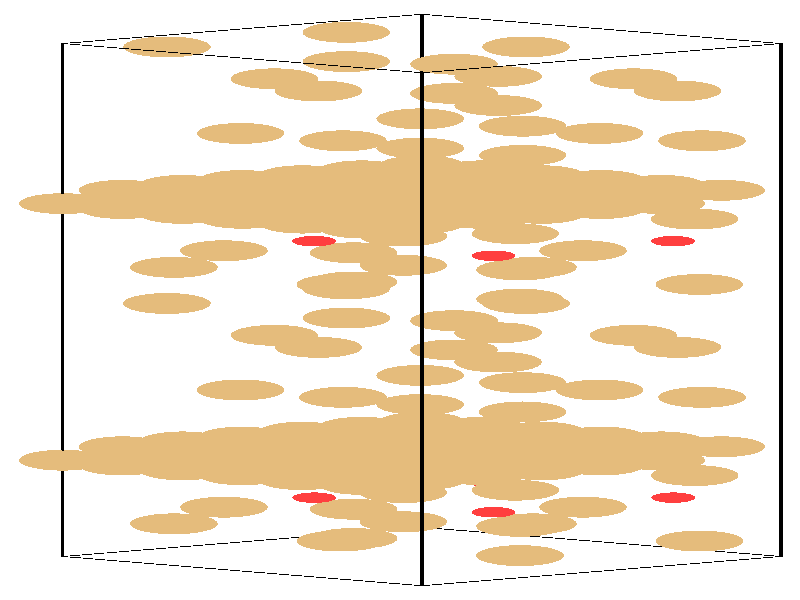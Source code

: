 #include "colors.inc"
#include "finish.inc"

global_settings {assumed_gamma 1 max_trace_level 6}
background {color White}
camera {orthographic
  right -24.13*x up 76.08*y
  direction 1.00*z
  location <0,0,50.00> look_at <0,0,0>}
light_source {<  2.00,   3.00,  40.00> color White
  area_light <0.70, 0, 0>, <0, 0.70, 0>, 3, 3
  adaptive 1 jitter}

#declare simple = finish {phong 0.7}
#declare pale = finish {ambient .5 diffuse .85 roughness .001 specular 0.200 }
#declare intermediate = finish {ambient 0.3 diffuse 0.6 specular 0.10 roughness 0.04 }
#declare vmd = finish {ambient .0 diffuse .65 phong 0.1 phong_size 40. specular 0.500 }
#declare jmol = finish {ambient .2 diffuse .6 specular 1 roughness .001 metallic}
#declare ase2 = finish {ambient 0.05 brilliance 3 diffuse 0.6 metallic specular 0.70 roughness 0.04 reflection 0.15}
#declare ase3 = finish {ambient .15 brilliance 2 diffuse .6 metallic specular 1. roughness .001 reflection .0}
#declare glass = finish {ambient .05 diffuse .3 specular 1. roughness .001}
#declare glass2 = finish {ambient .0 diffuse .3 specular 1. reflection .25 roughness .001}
#declare Rcell = 0.050;
#declare Rbond = 0.100;

#macro atom(LOC, R, COL, TRANS, FIN)
  sphere{LOC, R texture{pigment{color COL transmit TRANS} finish{FIN}}}
#end
#macro constrain(LOC, R, COL, TRANS FIN)
union{torus{R, Rcell rotate 45*z texture{pigment{color COL transmit TRANS} finish{FIN}}}
      torus{R, Rcell rotate -45*z texture{pigment{color COL transmit TRANS} finish{FIN}}}
      translate LOC}
#end

cylinder {<-10.17, -32.52, -33.83>, <  0.66, -36.23, -23.65>, Rcell pigment {Black}}
cylinder {<  0.66, -28.82, -44.00>, < 11.49, -32.52, -33.83>, Rcell pigment {Black}}
cylinder {<  0.66,  36.23, -20.33>, < 11.49,  32.52, -10.15>, Rcell pigment {Black}}
cylinder {<-10.17,  32.52, -10.15>, <  0.66,  28.82,   0.03>, Rcell pigment {Black}}
cylinder {<-10.17, -32.52, -33.83>, <  0.66, -28.82, -44.00>, Rcell pigment {Black}}
cylinder {<  0.66, -36.23, -23.65>, < 11.49, -32.52, -33.83>, Rcell pigment {Black}}
cylinder {<  0.66,  28.82,   0.03>, < 11.49,  32.52, -10.15>, Rcell pigment {Black}}
cylinder {<-10.17,  32.52, -10.15>, <  0.66,  36.23, -20.33>, Rcell pigment {Black}}
cylinder {<-10.17, -32.52, -33.83>, <-10.17,  32.52, -10.15>, Rcell pigment {Black}}
cylinder {<  0.66, -36.23, -23.65>, <  0.66,  28.82,   0.03>, Rcell pigment {Black}}
cylinder {< 11.49, -32.52, -33.83>, < 11.49,  32.52, -10.15>, Rcell pigment {Black}}
cylinder {<  0.66, -28.82, -44.00>, <  0.66,  36.23, -20.33>, Rcell pigment {Black}}
atom(<-10.17, -20.31, -29.38>, 1.32, rgb <0.78, 0.50, 0.20>, 0.0, ase3) // #0 
atom(< -8.37, -20.92, -27.68>, 1.32, rgb <0.78, 0.50, 0.20>, 0.0, ase3) // #1 
atom(< -6.56, -21.54, -25.99>, 1.32, rgb <0.78, 0.50, 0.20>, 0.0, ase3) // #2 
atom(< -8.37, -19.69, -31.08>, 1.32, rgb <0.78, 0.50, 0.20>, 0.0, ase3) // #3 
atom(< -6.56, -20.31, -29.38>, 1.32, rgb <0.78, 0.50, 0.20>, 0.0, ase3) // #4 
atom(< -4.76, -20.92, -27.68>, 1.32, rgb <0.78, 0.50, 0.20>, 0.0, ase3) // #5 
atom(< -6.56, -19.07, -32.77>, 1.32, rgb <0.78, 0.50, 0.20>, 0.0, ase3) // #6 
atom(< -4.76, -19.69, -31.08>, 1.32, rgb <0.78, 0.50, 0.20>, 0.0, ase3) // #7 
atom(< -2.95, -20.31, -29.38>, 1.32, rgb <0.78, 0.50, 0.20>, 0.0, ase3) // #8 
atom(< -8.37, -18.61, -28.76>, 1.32, rgb <0.78, 0.50, 0.20>, 0.0, ase3) // #9 
atom(< -6.56, -19.23, -27.07>, 1.32, rgb <0.78, 0.50, 0.20>, 0.0, ase3) // #10 
atom(< -4.76, -19.85, -25.37>, 1.32, rgb <0.78, 0.50, 0.20>, 0.0, ase3) // #11 
atom(< -6.56, -17.99, -30.46>, 1.32, rgb <0.78, 0.50, 0.20>, 0.0, ase3) // #12 
atom(< -4.76, -18.61, -28.76>, 1.32, rgb <0.78, 0.50, 0.20>, 0.0, ase3) // #13 
atom(< -2.95, -19.23, -27.07>, 1.32, rgb <0.78, 0.50, 0.20>, 0.0, ase3) // #14 
atom(< -4.76, -17.38, -32.15>, 1.32, rgb <0.78, 0.50, 0.20>, 0.0, ase3) // #15 
atom(< -2.95, -17.99, -30.46>, 1.32, rgb <0.78, 0.50, 0.20>, 0.0, ase3) // #16 
atom(< -1.14, -18.61, -28.76>, 1.32, rgb <0.78, 0.50, 0.20>, 0.0, ase3) // #17 
atom(<  3.62,   3.82, -24.74>, 1.32, rgb <0.78, 0.50, 0.20>, 0.0, ase3) // #18 
atom(<  7.04,  -4.48, -20.48>, 1.32, rgb <0.78, 0.50, 0.20>, 0.0, ase3) // #19 
atom(<  3.70, -10.48, -31.85>, 1.32, rgb <0.78, 0.50, 0.20>, 0.0, ase3) // #20 
atom(< -2.46,  -6.01, -22.90>, 1.32, rgb <0.78, 0.50, 0.20>, 0.0, ase3) // #21 
atom(<  0.10,   4.40, -15.16>, 1.32, rgb <0.78, 0.50, 0.20>, 0.0, ase3) // #22 
atom(<  3.48,  12.11, -24.53>, 1.32, rgb <0.78, 0.50, 0.20>, 0.0, ase3) // #23 
atom(<  6.02, -11.41, -31.62>, 1.32, rgb <0.78, 0.50, 0.20>, 0.0, ase3) // #24 
atom(<  3.80,  -0.44, -21.41>, 1.32, rgb <0.78, 0.50, 0.20>, 0.0, ase3) // #25 
atom(< -1.40,   2.29, -14.26>, 1.32, rgb <0.78, 0.50, 0.20>, 0.0, ase3) // #26 
atom(<  8.24,   7.46, -22.07>, 0.66, rgb <1.00, 0.05, 0.05>, 0.0, ase3) // #27 
atom(<  2.19, -21.39, -21.86>, 0.76, rgb <0.56, 0.56, 0.56>, 0.0, ase3) // #28 
atom(<-10.17,  12.22, -17.54>, 1.32, rgb <0.78, 0.50, 0.20>, 0.0, ase3) // #29 
atom(< -8.37,  11.60, -15.85>, 1.32, rgb <0.78, 0.50, 0.20>, 0.0, ase3) // #30 
atom(< -6.56,  10.98, -14.15>, 1.32, rgb <0.78, 0.50, 0.20>, 0.0, ase3) // #31 
atom(< -8.37,  12.83, -19.24>, 1.32, rgb <0.78, 0.50, 0.20>, 0.0, ase3) // #32 
atom(< -6.56,  12.22, -17.54>, 1.32, rgb <0.78, 0.50, 0.20>, 0.0, ase3) // #33 
atom(< -4.76,  11.60, -15.85>, 1.32, rgb <0.78, 0.50, 0.20>, 0.0, ase3) // #34 
atom(< -6.56,  13.45, -20.93>, 1.32, rgb <0.78, 0.50, 0.20>, 0.0, ase3) // #35 
atom(< -4.76,  12.83, -19.24>, 1.32, rgb <0.78, 0.50, 0.20>, 0.0, ase3) // #36 
atom(< -2.95,  12.22, -17.54>, 1.32, rgb <0.78, 0.50, 0.20>, 0.0, ase3) // #37 
atom(< -8.37,  13.91, -16.92>, 1.32, rgb <0.78, 0.50, 0.20>, 0.0, ase3) // #38 
atom(< -6.56,  13.29, -15.23>, 1.32, rgb <0.78, 0.50, 0.20>, 0.0, ase3) // #39 
atom(< -4.76,  12.68, -13.53>, 1.32, rgb <0.78, 0.50, 0.20>, 0.0, ase3) // #40 
atom(< -6.56,  14.53, -18.62>, 1.32, rgb <0.78, 0.50, 0.20>, 0.0, ase3) // #41 
atom(< -4.76,  13.91, -16.92>, 1.32, rgb <0.78, 0.50, 0.20>, 0.0, ase3) // #42 
atom(< -2.95,  13.29, -15.23>, 1.32, rgb <0.78, 0.50, 0.20>, 0.0, ase3) // #43 
atom(< -4.76,  15.15, -20.32>, 1.32, rgb <0.78, 0.50, 0.20>, 0.0, ase3) // #44 
atom(< -2.95,  14.53, -18.62>, 1.32, rgb <0.78, 0.50, 0.20>, 0.0, ase3) // #45 
atom(< -1.14,  13.91, -16.92>, 1.32, rgb <0.78, 0.50, 0.20>, 0.0, ase3) // #46 
atom(<  3.62, -28.70, -36.58>, 1.32, rgb <0.78, 0.50, 0.20>, 0.0, ase3) // #47 
atom(<  7.04,  28.05,  -8.64>, 1.32, rgb <0.78, 0.50, 0.20>, 0.0, ase3) // #48 
atom(<  3.70,  22.04, -20.01>, 1.32, rgb <0.78, 0.50, 0.20>, 0.0, ase3) // #49 
atom(< -2.46,  26.51, -11.07>, 1.32, rgb <0.78, 0.50, 0.20>, 0.0, ase3) // #50 
atom(<  0.10, -28.12, -27.00>, 1.32, rgb <0.78, 0.50, 0.20>, 0.0, ase3) // #51 
atom(<  3.48, -20.41, -36.37>, 1.32, rgb <0.78, 0.50, 0.20>, 0.0, ase3) // #52 
atom(<  6.02,  21.12, -19.78>, 1.32, rgb <0.78, 0.50, 0.20>, 0.0, ase3) // #53 
atom(<  3.80,  32.09,  -9.58>, 1.32, rgb <0.78, 0.50, 0.20>, 0.0, ase3) // #54 
atom(< -1.40, -30.24, -26.10>, 1.32, rgb <0.78, 0.50, 0.20>, 0.0, ase3) // #55 
atom(<  8.24, -25.06, -33.91>, 0.66, rgb <1.00, 0.05, 0.05>, 0.0, ase3) // #56 
atom(<  2.19,  11.13, -10.02>, 0.76, rgb <0.56, 0.56, 0.56>, 0.0, ase3) // #57 
atom(< -4.76, -18.45, -34.47>, 1.32, rgb <0.78, 0.50, 0.20>, 0.0, ase3) // #58 
atom(< -2.95, -19.07, -32.77>, 1.32, rgb <0.78, 0.50, 0.20>, 0.0, ase3) // #59 
atom(< -1.15, -19.69, -31.08>, 1.32, rgb <0.78, 0.50, 0.20>, 0.0, ase3) // #60 
atom(< -2.95, -17.84, -36.16>, 1.32, rgb <0.78, 0.50, 0.20>, 0.0, ase3) // #61 
atom(< -1.15, -18.45, -34.47>, 1.32, rgb <0.78, 0.50, 0.20>, 0.0, ase3) // #62 
atom(<  0.66, -19.07, -32.77>, 1.32, rgb <0.78, 0.50, 0.20>, 0.0, ase3) // #63 
atom(< -1.15, -17.22, -37.86>, 1.32, rgb <0.78, 0.50, 0.20>, 0.0, ase3) // #64 
atom(<  0.66, -17.84, -36.16>, 1.32, rgb <0.78, 0.50, 0.20>, 0.0, ase3) // #65 
atom(<  2.46, -18.45, -34.47>, 1.32, rgb <0.78, 0.50, 0.20>, 0.0, ase3) // #66 
atom(< -2.95, -16.76, -33.85>, 1.32, rgb <0.78, 0.50, 0.20>, 0.0, ase3) // #67 
atom(< -1.15, -17.38, -32.15>, 1.32, rgb <0.78, 0.50, 0.20>, 0.0, ase3) // #68 
atom(<  0.66, -17.99, -30.46>, 1.32, rgb <0.78, 0.50, 0.20>, 0.0, ase3) // #69 
atom(< -1.15, -16.14, -35.55>, 1.32, rgb <0.78, 0.50, 0.20>, 0.0, ase3) // #70 
atom(<  0.66, -16.76, -33.85>, 1.32, rgb <0.78, 0.50, 0.20>, 0.0, ase3) // #71 
atom(<  2.46, -17.38, -32.15>, 1.32, rgb <0.78, 0.50, 0.20>, 0.0, ase3) // #72 
atom(<  0.66, -15.52, -37.24>, 1.32, rgb <0.78, 0.50, 0.20>, 0.0, ase3) // #73 
atom(<  2.46, -16.14, -35.55>, 1.32, rgb <0.78, 0.50, 0.20>, 0.0, ase3) // #74 
atom(<  4.27, -16.76, -33.85>, 1.32, rgb <0.78, 0.50, 0.20>, 0.0, ase3) // #75 
atom(< -1.80,   1.97, -19.65>, 1.32, rgb <0.78, 0.50, 0.20>, 0.0, ase3) // #76 
atom(<  1.63,  -6.33, -15.39>, 1.32, rgb <0.78, 0.50, 0.20>, 0.0, ase3) // #77 
atom(< -1.72, -12.34, -26.76>, 1.32, rgb <0.78, 0.50, 0.20>, 0.0, ase3) // #78 
atom(<  2.96,  -4.16, -27.99>, 1.32, rgb <0.78, 0.50, 0.20>, 0.0, ase3) // #79 
atom(<  5.52,   6.25, -20.25>, 1.32, rgb <0.78, 0.50, 0.20>, 0.0, ase3) // #80 
atom(< -1.94,  10.26, -19.44>, 1.32, rgb <0.78, 0.50, 0.20>, 0.0, ase3) // #81 
atom(<  0.61, -13.26, -26.53>, 1.32, rgb <0.78, 0.50, 0.20>, 0.0, ase3) // #82 
atom(< -1.62,  -2.29, -16.33>, 1.32, rgb <0.78, 0.50, 0.20>, 0.0, ase3) // #83 
atom(<  4.01,   4.14, -19.35>, 1.32, rgb <0.78, 0.50, 0.20>, 0.0, ase3) // #84 
atom(<  2.82,   5.61, -16.98>, 0.66, rgb <1.00, 0.05, 0.05>, 0.0, ase3) // #85 
atom(<  7.61, -19.54, -26.94>, 0.76, rgb <0.56, 0.56, 0.56>, 0.0, ase3) // #86 
atom(< -4.76,  14.07, -22.63>, 1.32, rgb <0.78, 0.50, 0.20>, 0.0, ase3) // #87 
atom(< -2.95,  13.45, -20.93>, 1.32, rgb <0.78, 0.50, 0.20>, 0.0, ase3) // #88 
atom(< -1.15,  12.83, -19.24>, 1.32, rgb <0.78, 0.50, 0.20>, 0.0, ase3) // #89 
atom(< -2.95,  14.69, -24.33>, 1.32, rgb <0.78, 0.50, 0.20>, 0.0, ase3) // #90 
atom(< -1.15,  14.07, -22.63>, 1.32, rgb <0.78, 0.50, 0.20>, 0.0, ase3) // #91 
atom(<  0.66,  13.45, -20.93>, 1.32, rgb <0.78, 0.50, 0.20>, 0.0, ase3) // #92 
atom(< -1.15,  15.30, -26.02>, 1.32, rgb <0.78, 0.50, 0.20>, 0.0, ase3) // #93 
atom(<  0.66,  14.69, -24.33>, 1.32, rgb <0.78, 0.50, 0.20>, 0.0, ase3) // #94 
atom(<  2.46,  14.07, -22.63>, 1.32, rgb <0.78, 0.50, 0.20>, 0.0, ase3) // #95 
atom(< -2.95,  15.76, -22.01>, 1.32, rgb <0.78, 0.50, 0.20>, 0.0, ase3) // #96 
atom(< -1.15,  15.15, -20.32>, 1.32, rgb <0.78, 0.50, 0.20>, 0.0, ase3) // #97 
atom(<  0.66,  14.53, -18.62>, 1.32, rgb <0.78, 0.50, 0.20>, 0.0, ase3) // #98 
atom(< -1.15,  16.38, -23.71>, 1.32, rgb <0.78, 0.50, 0.20>, 0.0, ase3) // #99 
atom(<  0.66,  15.76, -22.01>, 1.32, rgb <0.78, 0.50, 0.20>, 0.0, ase3) // #100 
atom(<  2.46,  15.15, -20.32>, 1.32, rgb <0.78, 0.50, 0.20>, 0.0, ase3) // #101 
atom(<  0.66,  17.00, -25.41>, 1.32, rgb <0.78, 0.50, 0.20>, 0.0, ase3) // #102 
atom(<  2.46,  16.38, -23.71>, 1.32, rgb <0.78, 0.50, 0.20>, 0.0, ase3) // #103 
atom(<  4.27,  15.76, -22.01>, 1.32, rgb <0.78, 0.50, 0.20>, 0.0, ase3) // #104 
atom(< -1.80, -30.56, -31.49>, 1.32, rgb <0.78, 0.50, 0.20>, 0.0, ase3) // #105 
atom(<  1.63,  26.19,  -3.55>, 1.32, rgb <0.78, 0.50, 0.20>, 0.0, ase3) // #106 
atom(< -1.72,  20.19, -14.92>, 1.32, rgb <0.78, 0.50, 0.20>, 0.0, ase3) // #107 
atom(<  2.96,  28.36, -16.15>, 1.32, rgb <0.78, 0.50, 0.20>, 0.0, ase3) // #108 
atom(<  5.52, -26.27, -32.09>, 1.32, rgb <0.78, 0.50, 0.20>, 0.0, ase3) // #109 
atom(< -1.94, -22.26, -31.28>, 1.32, rgb <0.78, 0.50, 0.20>, 0.0, ase3) // #110 
atom(<  0.61,  19.26, -14.69>, 1.32, rgb <0.78, 0.50, 0.20>, 0.0, ase3) // #111 
atom(< -1.62,  30.23,  -4.49>, 1.32, rgb <0.78, 0.50, 0.20>, 0.0, ase3) // #112 
atom(<  4.01, -28.38, -31.19>, 1.32, rgb <0.78, 0.50, 0.20>, 0.0, ase3) // #113 
atom(<  2.82, -26.91, -28.82>, 0.66, rgb <1.00, 0.05, 0.05>, 0.0, ase3) // #114 
atom(<  7.61,  12.98, -15.11>, 0.76, rgb <0.56, 0.56, 0.56>, 0.0, ase3) // #115 
atom(< -4.76, -22.16, -24.29>, 1.32, rgb <0.78, 0.50, 0.20>, 0.0, ase3) // #116 
atom(< -2.95, -22.78, -22.59>, 1.32, rgb <0.78, 0.50, 0.20>, 0.0, ase3) // #117 
atom(< -1.14, -23.39, -20.90>, 1.32, rgb <0.78, 0.50, 0.20>, 0.0, ase3) // #118 
atom(< -2.95, -21.54, -25.99>, 1.32, rgb <0.78, 0.50, 0.20>, 0.0, ase3) // #119 
atom(< -1.15, -22.16, -24.29>, 1.32, rgb <0.78, 0.50, 0.20>, 0.0, ase3) // #120 
atom(<  0.66, -22.78, -22.59>, 1.32, rgb <0.78, 0.50, 0.20>, 0.0, ase3) // #121 
atom(< -1.15, -20.92, -27.68>, 1.32, rgb <0.78, 0.50, 0.20>, 0.0, ase3) // #122 
atom(<  0.66, -21.54, -25.99>, 1.32, rgb <0.78, 0.50, 0.20>, 0.0, ase3) // #123 
atom(<  2.46, -22.16, -24.29>, 1.32, rgb <0.78, 0.50, 0.20>, 0.0, ase3) // #124 
atom(< -2.95, -20.46, -23.67>, 1.32, rgb <0.78, 0.50, 0.20>, 0.0, ase3) // #125 
atom(< -1.15, -21.08, -21.98>, 1.32, rgb <0.78, 0.50, 0.20>, 0.0, ase3) // #126 
atom(<  0.66, -21.70, -20.28>, 1.32, rgb <0.78, 0.50, 0.20>, 0.0, ase3) // #127 
atom(< -1.15, -19.85, -25.37>, 1.32, rgb <0.78, 0.50, 0.20>, 0.0, ase3) // #128 
atom(<  0.66, -20.46, -23.67>, 1.32, rgb <0.78, 0.50, 0.20>, 0.0, ase3) // #129 
atom(<  2.46, -21.08, -21.98>, 1.32, rgb <0.78, 0.50, 0.20>, 0.0, ase3) // #130 
atom(<  0.66, -19.23, -27.07>, 1.32, rgb <0.78, 0.50, 0.20>, 0.0, ase3) // #131 
atom(<  2.46, -19.85, -25.37>, 1.32, rgb <0.78, 0.50, 0.20>, 0.0, ase3) // #132 
atom(<  4.27, -20.46, -23.67>, 1.32, rgb <0.78, 0.50, 0.20>, 0.0, ase3) // #133 
atom(<  9.03,   1.97, -19.65>, 1.32, rgb <0.78, 0.50, 0.20>, 0.0, ase3) // #134 
atom(<  1.63,  -2.62, -25.57>, 1.32, rgb <0.78, 0.50, 0.20>, 0.0, ase3) // #135 
atom(<  9.11, -12.34, -26.76>, 1.32, rgb <0.78, 0.50, 0.20>, 0.0, ase3) // #136 
atom(<  2.96,  -7.87, -17.81>, 1.32, rgb <0.78, 0.50, 0.20>, 0.0, ase3) // #137 
atom(< -5.31,   6.25, -20.25>, 1.32, rgb <0.78, 0.50, 0.20>, 0.0, ase3) // #138 
atom(<  8.89,  10.26, -19.44>, 1.32, rgb <0.78, 0.50, 0.20>, 0.0, ase3) // #139 
atom(<  0.61,  -9.56, -36.70>, 1.32, rgb <0.78, 0.50, 0.20>, 0.0, ase3) // #140 
atom(< -1.62,   1.42, -26.50>, 1.32, rgb <0.78, 0.50, 0.20>, 0.0, ase3) // #141 
atom(< -6.82,   4.14, -19.35>, 1.32, rgb <0.78, 0.50, 0.20>, 0.0, ase3) // #142 
atom(<  2.82,   9.31, -27.16>, 0.66, rgb <1.00, 0.05, 0.05>, 0.0, ase3) // #143 
atom(< -3.22, -19.54, -26.94>, 0.76, rgb <0.56, 0.56, 0.56>, 0.0, ase3) // #144 
atom(< -4.76,  10.36, -12.45>, 1.32, rgb <0.78, 0.50, 0.20>, 0.0, ase3) // #145 
atom(< -2.95,   9.75, -10.76>, 1.32, rgb <0.78, 0.50, 0.20>, 0.0, ase3) // #146 
atom(< -1.14,   9.13,  -9.06>, 1.32, rgb <0.78, 0.50, 0.20>, 0.0, ase3) // #147 
atom(< -2.95,  10.98, -14.15>, 1.32, rgb <0.78, 0.50, 0.20>, 0.0, ase3) // #148 
atom(< -1.15,  10.36, -12.45>, 1.32, rgb <0.78, 0.50, 0.20>, 0.0, ase3) // #149 
atom(<  0.66,   9.75, -10.76>, 1.32, rgb <0.78, 0.50, 0.20>, 0.0, ase3) // #150 
atom(< -1.15,  11.60, -15.85>, 1.32, rgb <0.78, 0.50, 0.20>, 0.0, ase3) // #151 
atom(<  0.66,  10.98, -14.15>, 1.32, rgb <0.78, 0.50, 0.20>, 0.0, ase3) // #152 
atom(<  2.46,  10.36, -12.45>, 1.32, rgb <0.78, 0.50, 0.20>, 0.0, ase3) // #153 
atom(< -2.95,  12.06, -11.84>, 1.32, rgb <0.78, 0.50, 0.20>, 0.0, ase3) // #154 
atom(< -1.15,  11.44, -10.14>, 1.32, rgb <0.78, 0.50, 0.20>, 0.0, ase3) // #155 
atom(<  0.66,  10.83,  -8.44>, 1.32, rgb <0.78, 0.50, 0.20>, 0.0, ase3) // #156 
atom(< -1.15,  12.68, -13.53>, 1.32, rgb <0.78, 0.50, 0.20>, 0.0, ase3) // #157 
atom(<  0.66,  12.06, -11.84>, 1.32, rgb <0.78, 0.50, 0.20>, 0.0, ase3) // #158 
atom(<  2.46,  11.44, -10.14>, 1.32, rgb <0.78, 0.50, 0.20>, 0.0, ase3) // #159 
atom(<  0.66,  13.29, -15.23>, 1.32, rgb <0.78, 0.50, 0.20>, 0.0, ase3) // #160 
atom(<  2.46,  12.68, -13.53>, 1.32, rgb <0.78, 0.50, 0.20>, 0.0, ase3) // #161 
atom(<  4.27,  12.06, -11.84>, 1.32, rgb <0.78, 0.50, 0.20>, 0.0, ase3) // #162 
atom(<  9.03, -30.56, -31.49>, 1.32, rgb <0.78, 0.50, 0.20>, 0.0, ase3) // #163 
atom(<  1.63,  29.90, -13.73>, 1.32, rgb <0.78, 0.50, 0.20>, 0.0, ase3) // #164 
atom(<  9.11,  20.19, -14.92>, 1.32, rgb <0.78, 0.50, 0.20>, 0.0, ase3) // #165 
atom(<  2.96,  24.66,  -5.98>, 1.32, rgb <0.78, 0.50, 0.20>, 0.0, ase3) // #166 
atom(< -5.31, -26.27, -32.09>, 1.32, rgb <0.78, 0.50, 0.20>, 0.0, ase3) // #167 
atom(<  8.89, -22.26, -31.28>, 1.32, rgb <0.78, 0.50, 0.20>, 0.0, ase3) // #168 
atom(<  0.61,  22.97, -24.87>, 1.32, rgb <0.78, 0.50, 0.20>, 0.0, ase3) // #169 
atom(< -1.62,  33.94, -14.67>, 1.32, rgb <0.78, 0.50, 0.20>, 0.0, ase3) // #170 
atom(< -6.82, -28.38, -31.19>, 1.32, rgb <0.78, 0.50, 0.20>, 0.0, ase3) // #171 
atom(<  2.82, -23.21, -39.00>, 0.66, rgb <1.00, 0.05, 0.05>, 0.0, ase3) // #172 
atom(< -3.22,  12.98, -15.11>, 0.76, rgb <0.56, 0.56, 0.56>, 0.0, ase3) // #173 
atom(<  0.66, -20.31, -29.38>, 1.32, rgb <0.78, 0.50, 0.20>, 0.0, ase3) // #174 
atom(<  2.46, -20.92, -27.68>, 1.32, rgb <0.78, 0.50, 0.20>, 0.0, ase3) // #175 
atom(<  4.27, -21.54, -25.99>, 1.32, rgb <0.78, 0.50, 0.20>, 0.0, ase3) // #176 
atom(<  2.46, -19.69, -31.08>, 1.32, rgb <0.78, 0.50, 0.20>, 0.0, ase3) // #177 
atom(<  4.27, -20.31, -29.38>, 1.32, rgb <0.78, 0.50, 0.20>, 0.0, ase3) // #178 
atom(<  6.07, -20.92, -27.68>, 1.32, rgb <0.78, 0.50, 0.20>, 0.0, ase3) // #179 
atom(<  4.27, -19.07, -32.77>, 1.32, rgb <0.78, 0.50, 0.20>, 0.0, ase3) // #180 
atom(<  6.07, -19.69, -31.08>, 1.32, rgb <0.78, 0.50, 0.20>, 0.0, ase3) // #181 
atom(<  7.88, -20.31, -29.38>, 1.32, rgb <0.78, 0.50, 0.20>, 0.0, ase3) // #182 
atom(<  2.46, -18.61, -28.76>, 1.32, rgb <0.78, 0.50, 0.20>, 0.0, ase3) // #183 
atom(<  4.27, -19.23, -27.07>, 1.32, rgb <0.78, 0.50, 0.20>, 0.0, ase3) // #184 
atom(<  6.07, -19.85, -25.37>, 1.32, rgb <0.78, 0.50, 0.20>, 0.0, ase3) // #185 
atom(<  4.27, -17.99, -30.46>, 1.32, rgb <0.78, 0.50, 0.20>, 0.0, ase3) // #186 
atom(<  6.07, -18.61, -28.76>, 1.32, rgb <0.78, 0.50, 0.20>, 0.0, ase3) // #187 
atom(<  7.88, -19.23, -27.07>, 1.32, rgb <0.78, 0.50, 0.20>, 0.0, ase3) // #188 
atom(<  6.07, -17.38, -32.15>, 1.32, rgb <0.78, 0.50, 0.20>, 0.0, ase3) // #189 
atom(<  7.88, -17.99, -30.46>, 1.32, rgb <0.78, 0.50, 0.20>, 0.0, ase3) // #190 
atom(<  9.69, -18.61, -28.76>, 1.32, rgb <0.78, 0.50, 0.20>, 0.0, ase3) // #191 
atom(<  3.62,   0.11, -14.57>, 1.32, rgb <0.78, 0.50, 0.20>, 0.0, ase3) // #192 
atom(< -3.79,  -4.48, -20.48>, 1.32, rgb <0.78, 0.50, 0.20>, 0.0, ase3) // #193 
atom(<  3.70, -14.19, -21.67>, 1.32, rgb <0.78, 0.50, 0.20>, 0.0, ase3) // #194 
atom(<  8.37,  -6.01, -22.90>, 1.32, rgb <0.78, 0.50, 0.20>, 0.0, ase3) // #195 
atom(<  0.10,   8.11, -25.34>, 1.32, rgb <0.78, 0.50, 0.20>, 0.0, ase3) // #196 
atom(<  3.48,   8.41, -14.35>, 1.32, rgb <0.78, 0.50, 0.20>, 0.0, ase3) // #197 
atom(< -4.81, -11.41, -31.62>, 1.32, rgb <0.78, 0.50, 0.20>, 0.0, ase3) // #198 
atom(< -7.03,  -0.44, -21.41>, 1.32, rgb <0.78, 0.50, 0.20>, 0.0, ase3) // #199 
atom(< -1.40,   5.99, -24.44>, 1.32, rgb <0.78, 0.50, 0.20>, 0.0, ase3) // #200 
atom(< -2.59,   7.46, -22.07>, 0.66, rgb <1.00, 0.05, 0.05>, 0.0, ase3) // #201 
atom(<  2.19, -17.69, -32.03>, 0.76, rgb <0.56, 0.56, 0.56>, 0.0, ase3) // #202 
atom(<  0.66,  12.22, -17.54>, 1.32, rgb <0.78, 0.50, 0.20>, 0.0, ase3) // #203 
atom(<  2.46,  11.60, -15.85>, 1.32, rgb <0.78, 0.50, 0.20>, 0.0, ase3) // #204 
atom(<  4.27,  10.98, -14.15>, 1.32, rgb <0.78, 0.50, 0.20>, 0.0, ase3) // #205 
atom(<  2.46,  12.83, -19.24>, 1.32, rgb <0.78, 0.50, 0.20>, 0.0, ase3) // #206 
atom(<  4.27,  12.22, -17.54>, 1.32, rgb <0.78, 0.50, 0.20>, 0.0, ase3) // #207 
atom(<  6.07,  11.60, -15.85>, 1.32, rgb <0.78, 0.50, 0.20>, 0.0, ase3) // #208 
atom(<  4.27,  13.45, -20.93>, 1.32, rgb <0.78, 0.50, 0.20>, 0.0, ase3) // #209 
atom(<  6.07,  12.83, -19.24>, 1.32, rgb <0.78, 0.50, 0.20>, 0.0, ase3) // #210 
atom(<  7.88,  12.22, -17.54>, 1.32, rgb <0.78, 0.50, 0.20>, 0.0, ase3) // #211 
atom(<  2.46,  13.91, -16.92>, 1.32, rgb <0.78, 0.50, 0.20>, 0.0, ase3) // #212 
atom(<  4.27,  13.29, -15.23>, 1.32, rgb <0.78, 0.50, 0.20>, 0.0, ase3) // #213 
atom(<  6.07,  12.68, -13.53>, 1.32, rgb <0.78, 0.50, 0.20>, 0.0, ase3) // #214 
atom(<  4.27,  14.53, -18.62>, 1.32, rgb <0.78, 0.50, 0.20>, 0.0, ase3) // #215 
atom(<  6.07,  13.91, -16.92>, 1.32, rgb <0.78, 0.50, 0.20>, 0.0, ase3) // #216 
atom(<  7.88,  13.29, -15.23>, 1.32, rgb <0.78, 0.50, 0.20>, 0.0, ase3) // #217 
atom(<  6.07,  15.15, -20.32>, 1.32, rgb <0.78, 0.50, 0.20>, 0.0, ase3) // #218 
atom(<  7.88,  14.53, -18.62>, 1.32, rgb <0.78, 0.50, 0.20>, 0.0, ase3) // #219 
atom(<  9.69,  13.91, -16.92>, 1.32, rgb <0.78, 0.50, 0.20>, 0.0, ase3) // #220 
atom(<  3.62, -32.41, -26.40>, 1.32, rgb <0.78, 0.50, 0.20>, 0.0, ase3) // #221 
atom(< -3.79,  28.05,  -8.64>, 1.32, rgb <0.78, 0.50, 0.20>, 0.0, ase3) // #222 
atom(<  3.70,  18.34,  -9.83>, 1.32, rgb <0.78, 0.50, 0.20>, 0.0, ase3) // #223 
atom(<  8.37,  26.51, -11.07>, 1.32, rgb <0.78, 0.50, 0.20>, 0.0, ase3) // #224 
atom(<  0.10, -24.42, -37.17>, 1.32, rgb <0.78, 0.50, 0.20>, 0.0, ase3) // #225 
atom(<  3.48, -24.12, -26.19>, 1.32, rgb <0.78, 0.50, 0.20>, 0.0, ase3) // #226 
atom(< -4.81,  21.12, -19.78>, 1.32, rgb <0.78, 0.50, 0.20>, 0.0, ase3) // #227 
atom(< -7.03,  32.09,  -9.58>, 1.32, rgb <0.78, 0.50, 0.20>, 0.0, ase3) // #228 
atom(< -1.40, -26.53, -36.28>, 1.32, rgb <0.78, 0.50, 0.20>, 0.0, ase3) // #229 
atom(< -2.59, -25.06, -33.91>, 0.66, rgb <1.00, 0.05, 0.05>, 0.0, ase3) // #230 
atom(<  2.19,  14.83, -20.19>, 0.76, rgb <0.56, 0.56, 0.56>, 0.0, ase3) // #231 
